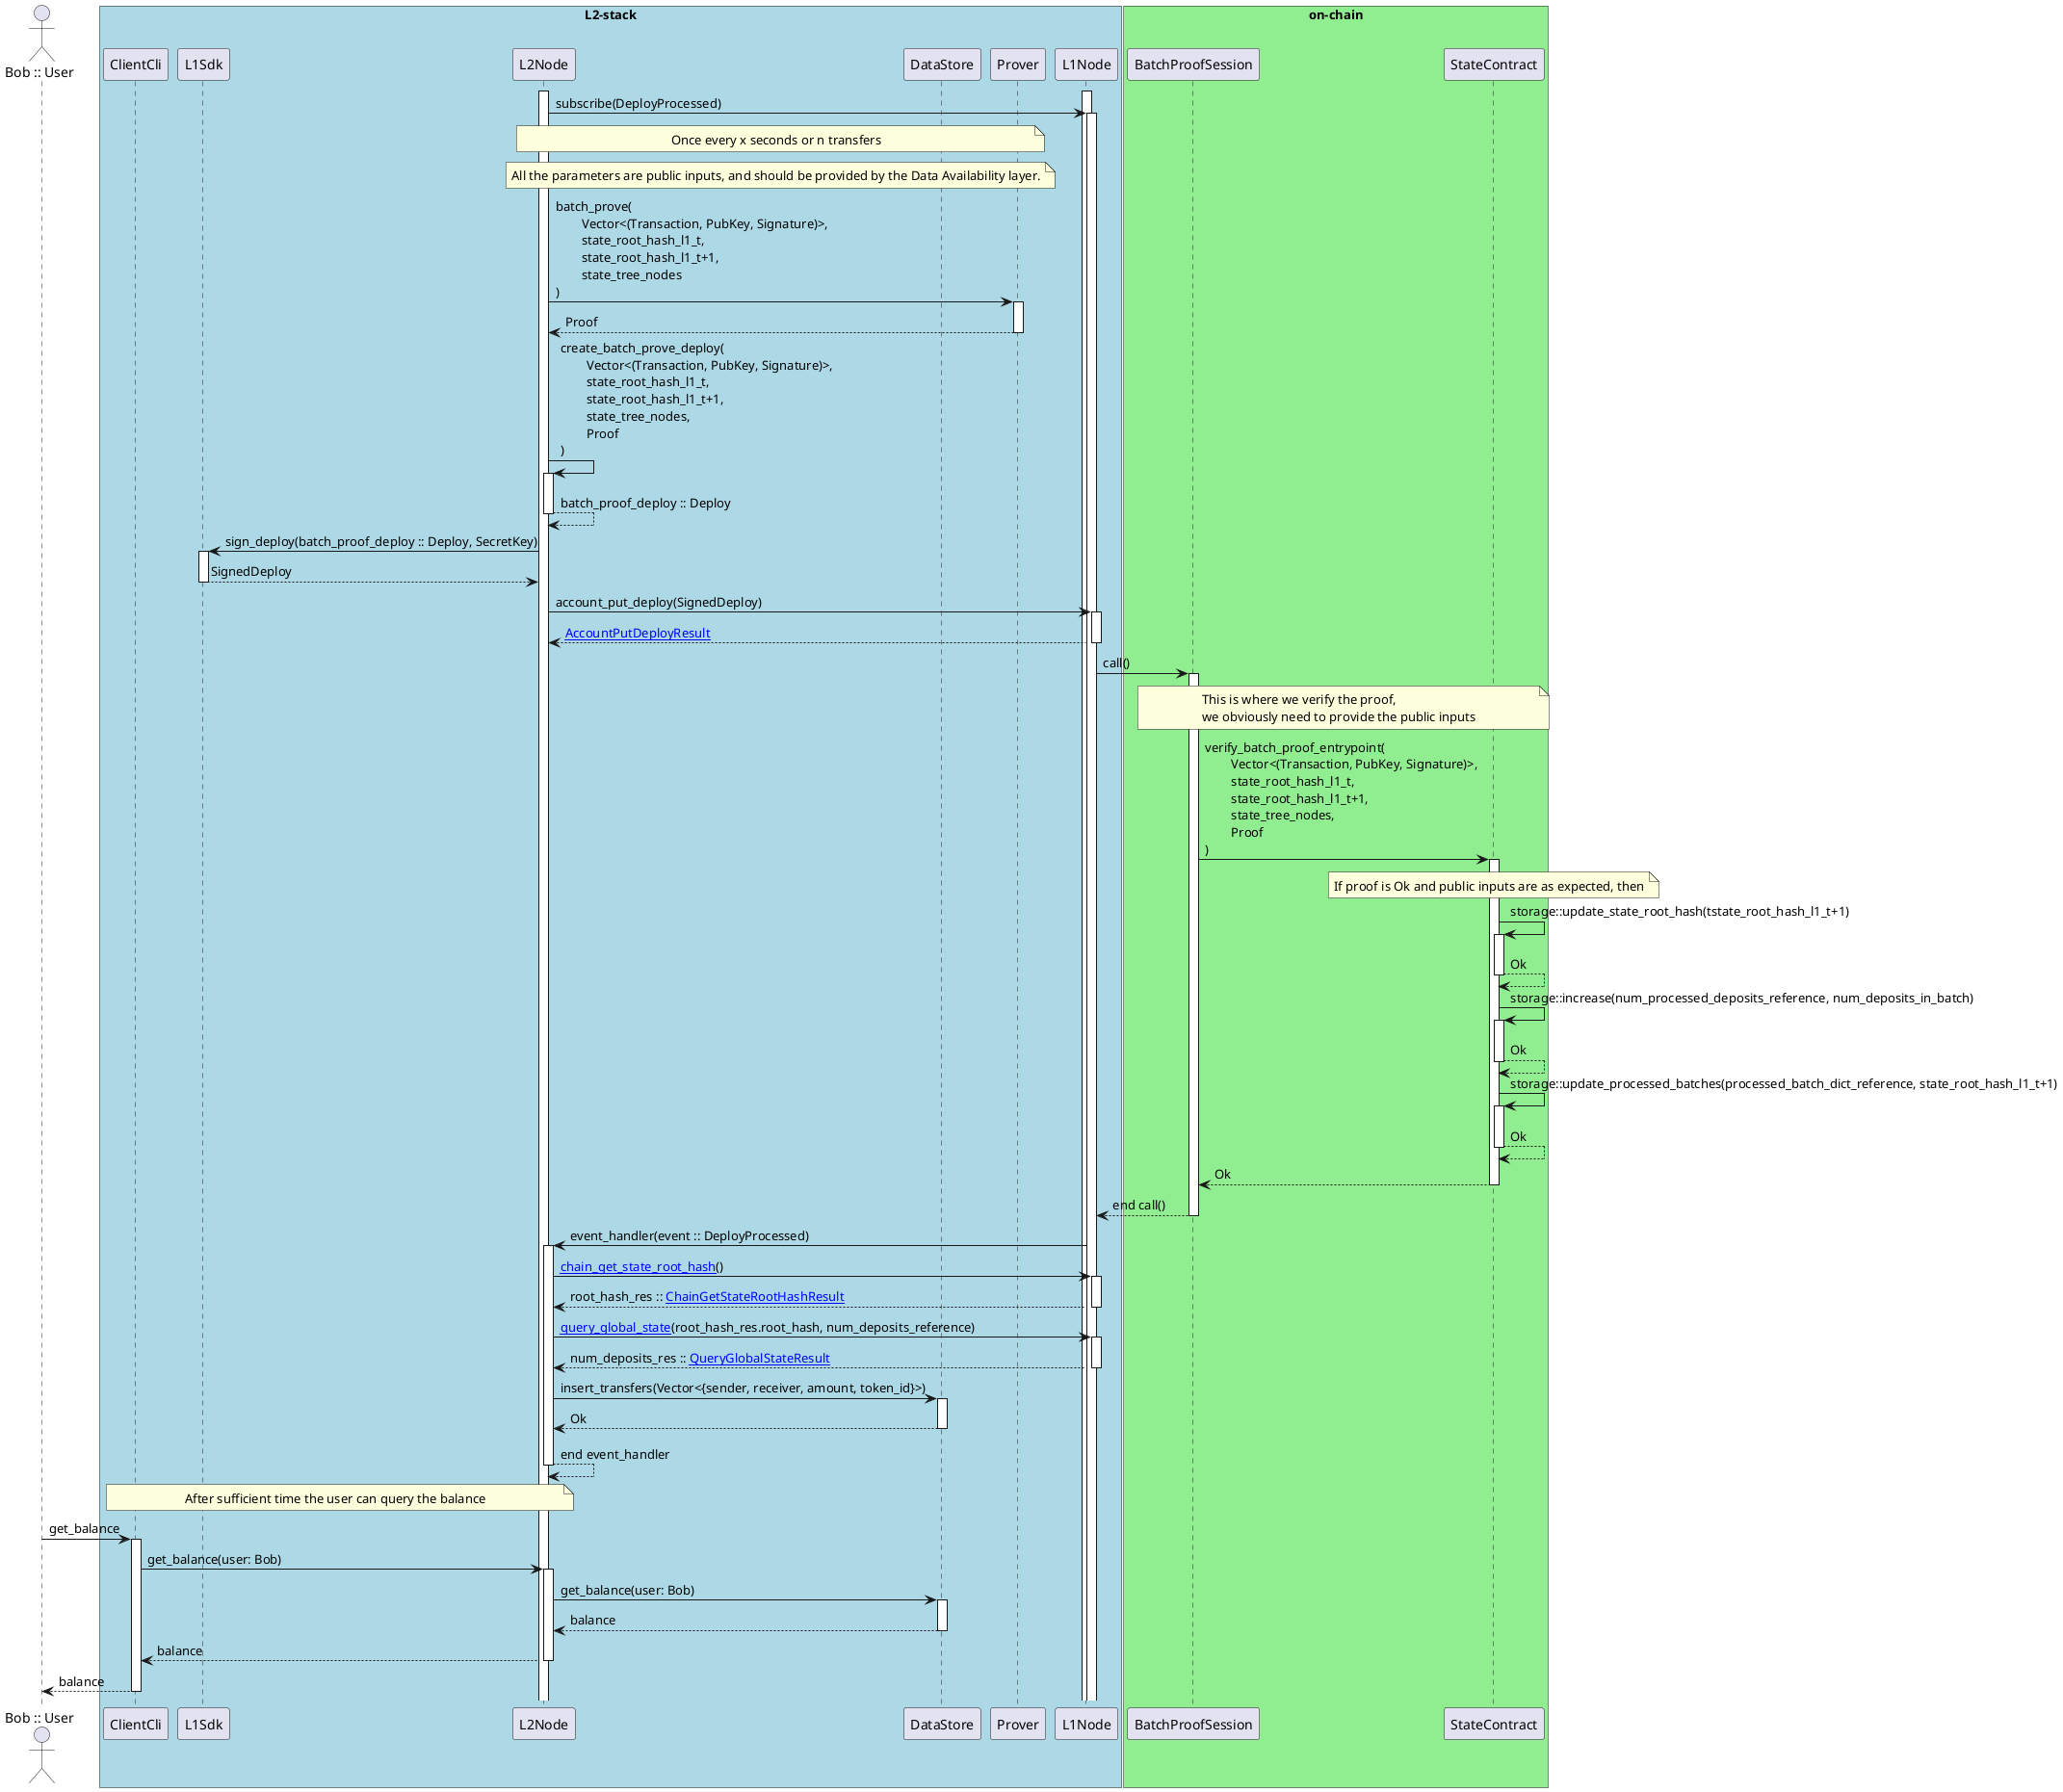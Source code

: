 @startuml
autoactivate on
actor "Bob :: User" as Bob
box "L2-stack" #LightBlue
participant ClientCli
participant L1Sdk
participant L2Node
participant DataStore
participant Prover
participant L1Node
end box
box "on-chain" #LightGreen
participant BatchProofSession
participant StateContract
end box

activate L1Node
activate L2Node

L2Node -> L1Node: subscribe(DeployProcessed)

note over L2Node, Prover
Once every x seconds or n transfers
end note
note over L2Node, Prover
All the parameters are public inputs, and should be provided by the Data Availability layer.
end note
L2Node -> Prover: batch_prove(\n\tVector<(Transaction, PubKey, Signature)>,\n\tstate_root_hash_l1_t,\n\tstate_root_hash_l1_t+1,\n\tstate_tree_nodes\n)
Prover --> L2Node: Proof


L2Node -> L2Node: create_batch_prove_deploy(\n\tVector<(Transaction, PubKey, Signature)>,\n\tstate_root_hash_l1_t,\n\tstate_root_hash_l1_t+1,\n\tstate_tree_nodes,\n\tProof\n)
L2Node --> L2Node: batch_proof_deploy :: Deploy

L2Node -> L1Sdk: sign_deploy(batch_proof_deploy :: Deploy, SecretKey)
L1Sdk --> L2Node: SignedDeploy

L2Node -> L1Node: account_put_deploy(SignedDeploy)
L1Node --> L2Node: [[https://docs.casper.network/developers/json-rpc/json-rpc-transactional/#account_put_deploy_result AccountPutDeployResult]]

L1Node -> BatchProofSession: call()

note over BatchProofSession, StateContract
This is where we verify the proof,
we obviously need to provide the public inputs
end note

BatchProofSession -> StateContract: verify_batch_proof_entrypoint(\n\tVector<(Transaction, PubKey, Signature)>,\n\tstate_root_hash_l1_t,\n\tstate_root_hash_l1_t+1,\n\tstate_tree_nodes,\n\tProof\n)

note over StateContract, StateContract
If proof is Ok and public inputs are as expected, then
end note
StateContract -> StateContract: storage::update_state_root_hash(tstate_root_hash_l1_t+1)
StateContract --> StateContract: Ok
StateContract -> StateContract: storage::increase(num_processed_deposits_reference, num_deposits_in_batch)
StateContract --> StateContract: Ok
StateContract -> StateContract: storage::update_processed_batches(processed_batch_dict_reference, state_root_hash_l1_t+1)
StateContract --> StateContract: Ok
StateContract --> BatchProofSession: Ok 
BatchProofSession --> L1Node: end call()

L1Node -> L2Node: event_handler(event :: DeployProcessed)

L2Node -> L1Node: [[https://docs.casper.network/developers/json-rpc/json-rpc-informational/#chain-get-state-root-hash chain_get_state_root_hash]]()
L1Node --> L2Node: root_hash_res :: [[https://docs.casper.network/developers/json-rpc/json-rpc-informational/#chain_get_state_root_hash_result ChainGetStateRootHashResult]]

L2Node -> L1Node: [[https://docs.casper.network/developers/json-rpc/json-rpc-informational/#query-global-state query_global_state]](root_hash_res.root_hash, num_deposits_reference)
L1Node --> L2Node: num_deposits_res :: [[https://docs.casper.network/developers/json-rpc/json-rpc-informational/#query_global_state_result QueryGlobalStateResult]]

L2Node -> DataStore: insert_transfers(Vector<{sender, receiver, amount, token_id}>)
DataStore --> L2Node: Ok
L2Node --> L2Node: end event_handler

note over ClientCli, L2Node
After sufficient time the user can query the balance
end note
Bob -> ClientCli: get_balance
ClientCli -> L2Node: get_balance(user: Bob)
L2Node -> DataStore: get_balance(user: Bob)
DataStore --> L2Node: balance
L2Node --> ClientCli: balance
ClientCli --> Bob: balance
@enduml
